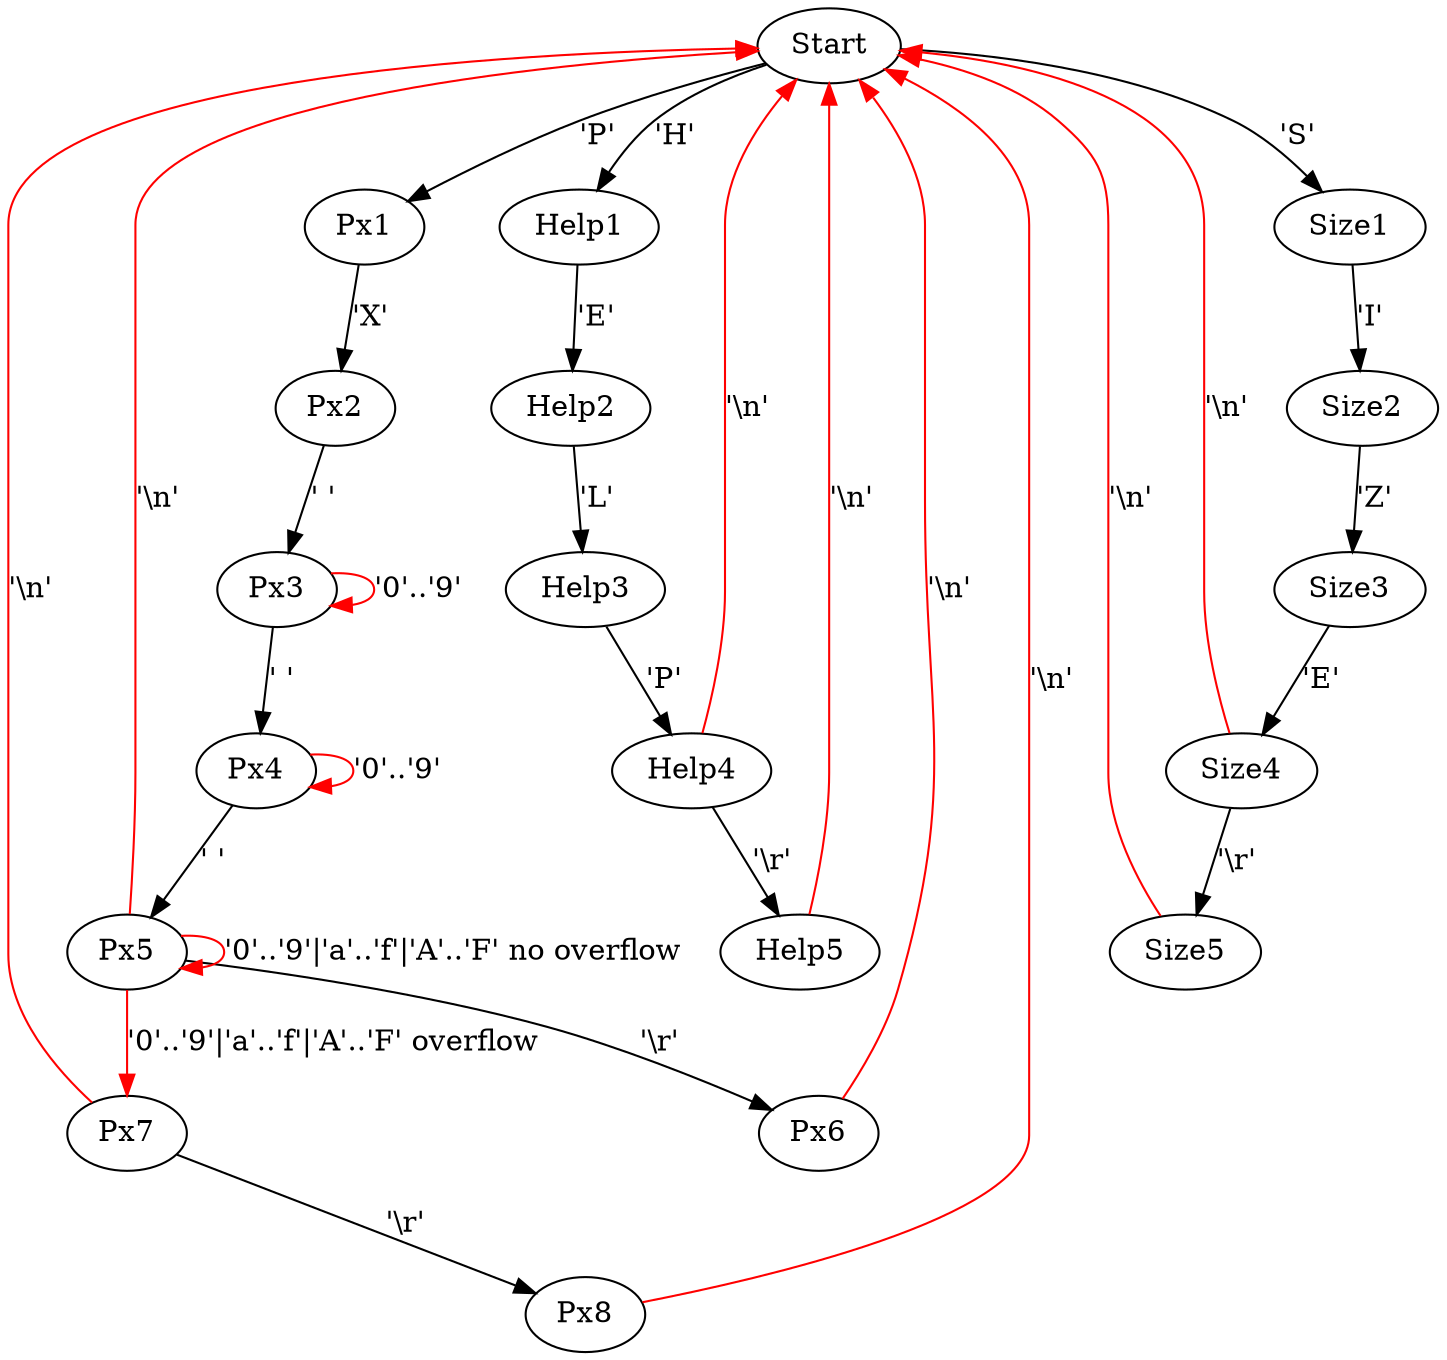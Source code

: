 digraph statemach {
	Start -> Px1 [label="'P'"];
	Start -> Size1 [label="'S'"];
	Start -> Help1 [label="'H'"];
	Px1 -> Px2 [label="'X'"];
	Px2 -> Px3 [label="' '"];
	Px6 -> Start [label="'\\n'"] [color="red"];
	Px7 -> Px8 [label="'\\r'"];
	Px7 -> Start [label="'\\n'"] [color="red"];
	Px8 -> Start [label="'\\n'"] [color="red"];
	Help1 -> Help2 [label="'E'"];
	Help2 -> Help3 [label="'L'"];
	Help3 -> Help4 [label="'P'"];
	Help4 -> Start [label="'\\n'"] [color="red"];
	Help4 -> Help5 [label="'\\r'"];
	Help5 -> Start [label="'\\n'"] [color="red"];
	Size1 -> Size2 [label="'I'"];
	Size2 -> Size3 [label="'Z'"];
	Size3 -> Size4 [label="'E'"];
	Size4 -> Start [label="'\\n'"] [color="red"];
	Size4 -> Size5 [label="'\\r'"];
	Size5 -> Start [label="'\\n'"] [color="red"];

	Px3 -> Px3 [label="'0'..'9'"] [color="red"];
	Px3 -> Px4 [label="' '"];
	Px4 -> Px4 [label="'0'..'9'"] [color="red"];
	Px4 -> Px5 [label="' '"];
	Px5 -> Px5 [label="'0'..'9'|'a'..'f'|'A'..'F' no overflow"] [color="red"];
	Px5 -> Start [label="'\\n'"] [color="red"];
	Px5 -> Px6 [label="'\\r'"];
	Px5 -> Px7 [label="'0'..'9'|'a'..'f'|'A'..'F' overflow"] [color="red"];
}
